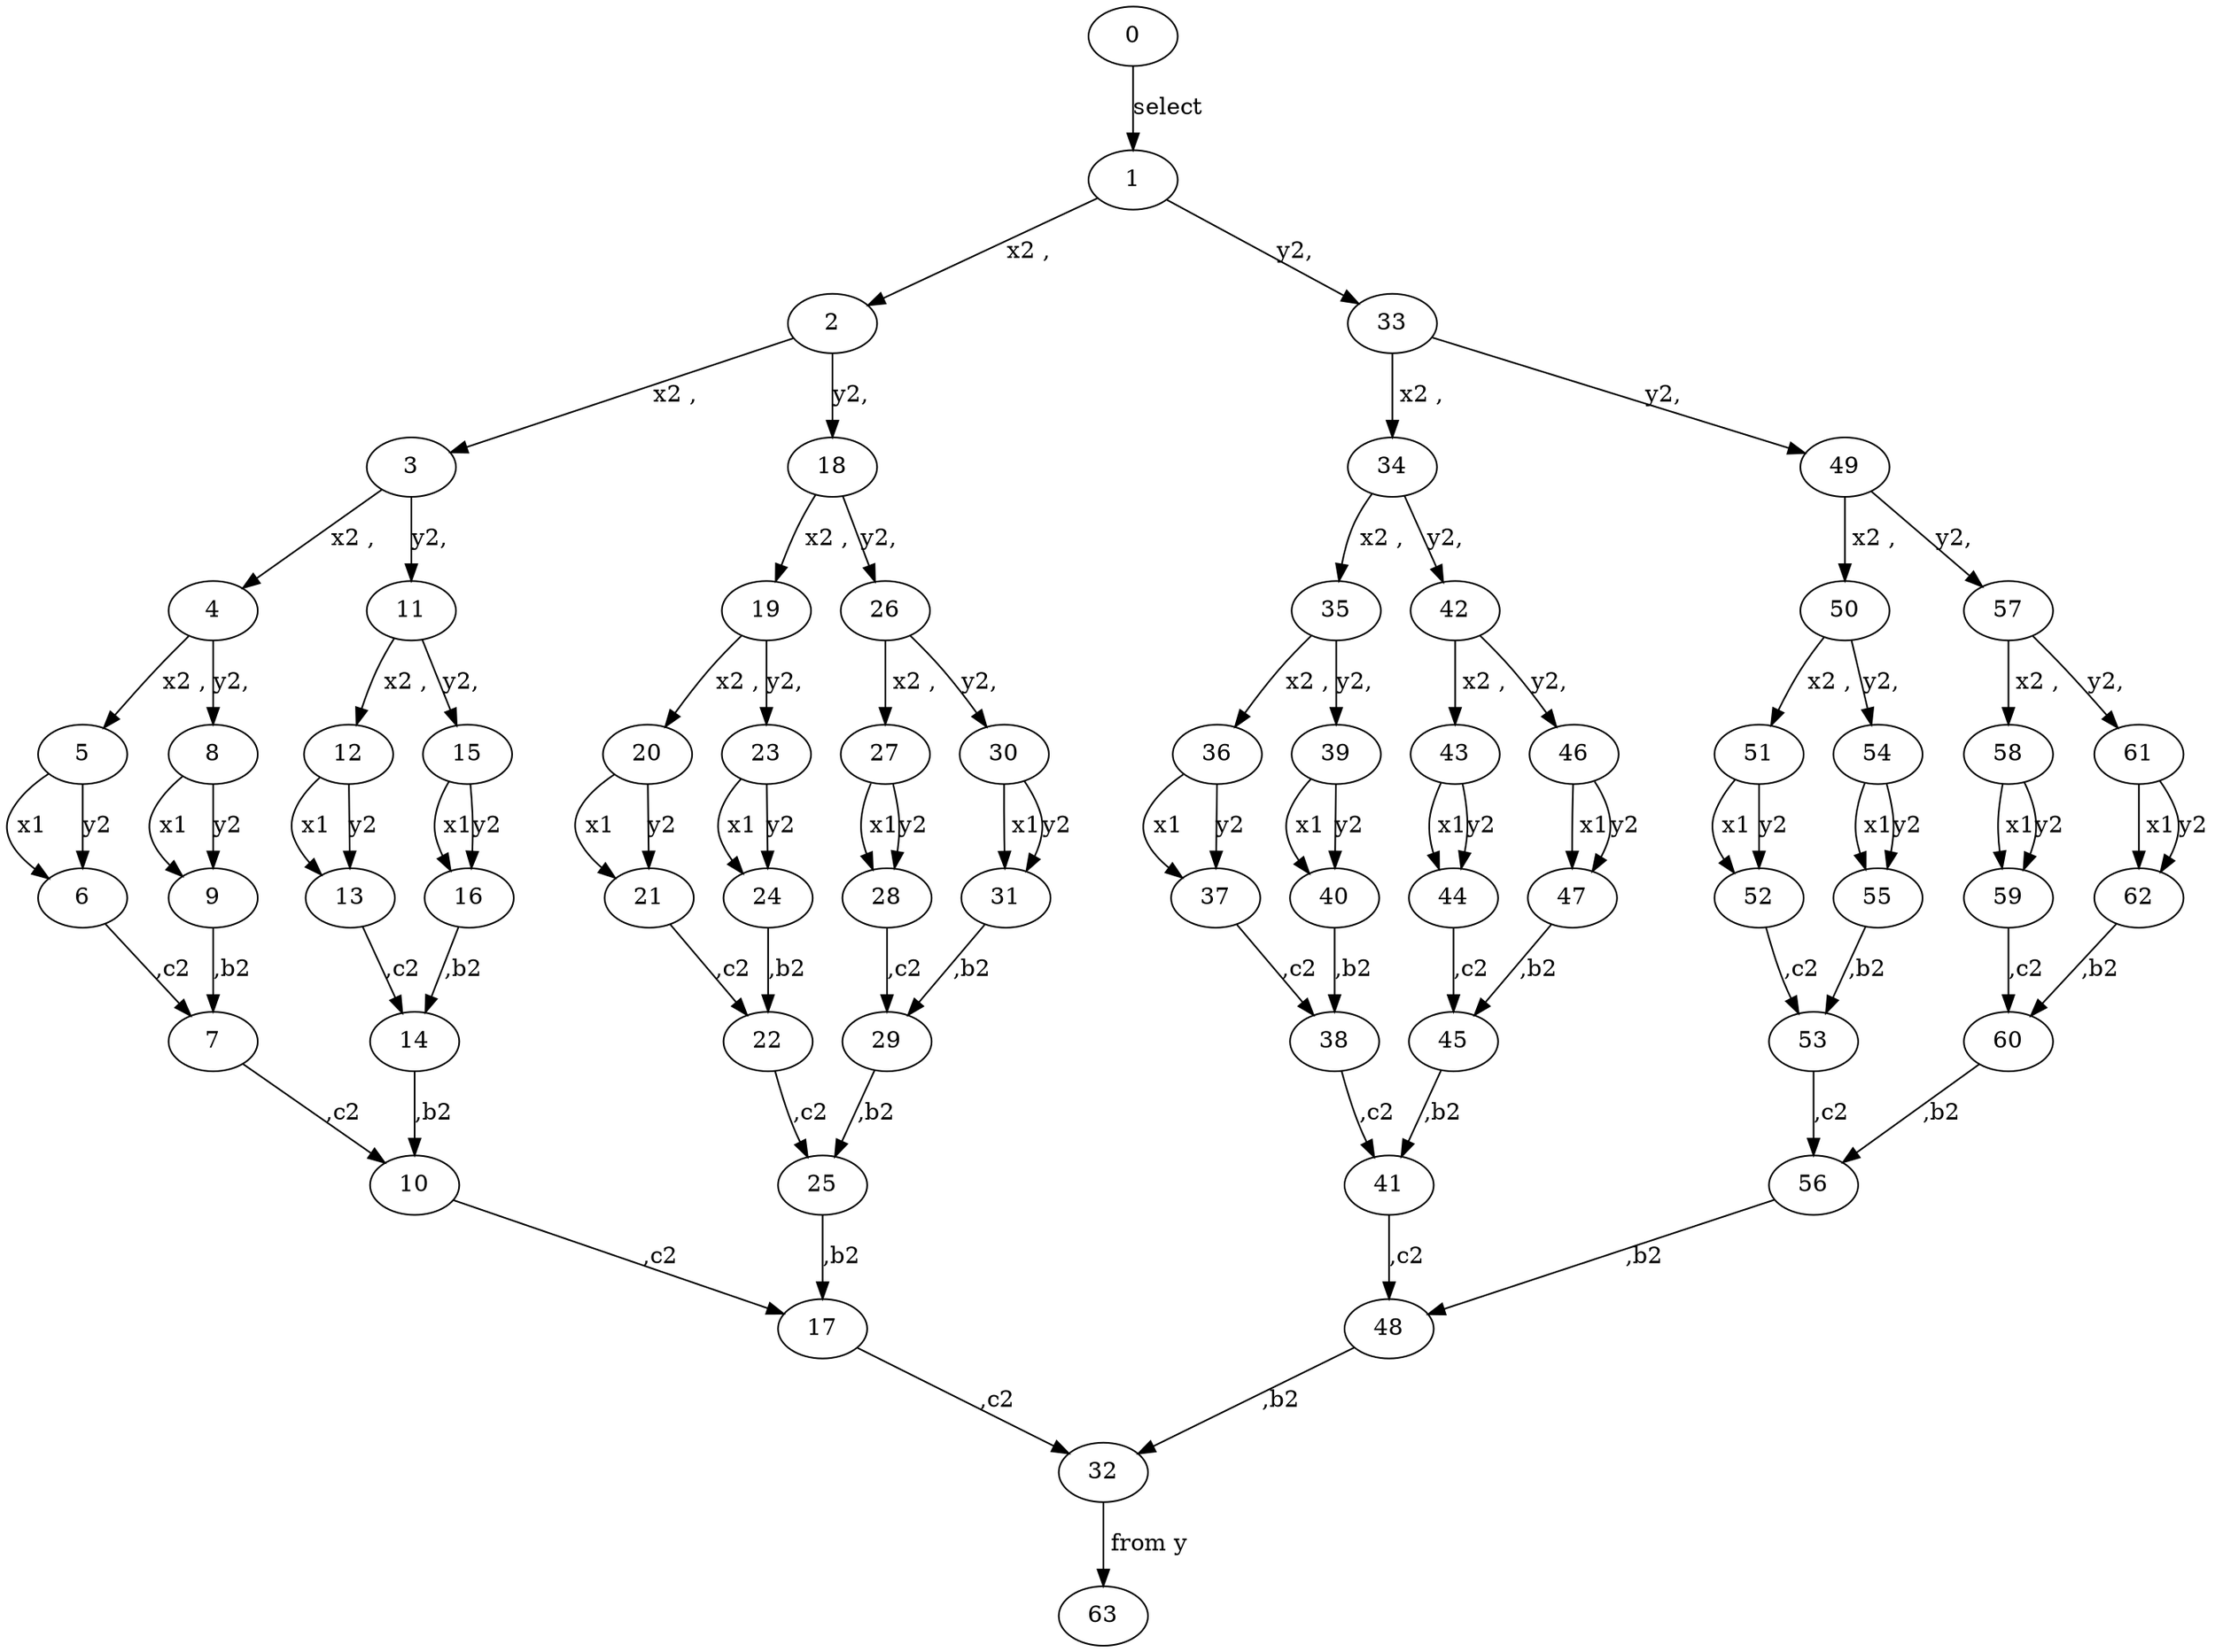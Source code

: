 digraph G {
0 ;
1 ;
2 ;
3 ;
4 ;
5 ;
6 ;
7 ;
8 ;
9 ;
10 ;
11 ;
12 ;
13 ;
14 ;
15 ;
16 ;
17 ;
18 ;
19 ;
20 ;
21 ;
22 ;
23 ;
24 ;
25 ;
26 ;
27 ;
28 ;
29 ;
30 ;
31 ;
32 ;
33 ;
34 ;
35 ;
36 ;
37 ;
38 ;
39 ;
40 ;
41 ;
42 ;
43 ;
44 ;
45 ;
46 ;
47 ;
48 ;
49 ;
50 ;
51 ;
52 ;
53 ;
54 ;
55 ;
56 ;
57 ;
58 ;
59 ;
60 ;
61 ;
62 ;
63 ;
0 -> 1 [ label="select "];
1 -> 2 [ label=" x2 ,"];
1 -> 33 [ label="y2,"];
2 -> 3 [ label=" x2 ,"];
2 -> 18 [ label="y2,"];
3 -> 4 [ label=" x2 ,"];
3 -> 11 [ label="y2,"];
4 -> 5 [ label=" x2 ,"];
4 -> 8 [ label="y2,"];
5 -> 6 [ label=" x1"];
5 -> 6 [ label="y2"];
6 -> 7 [ label=",c2"];
7 -> 10 [ label=",c2"];
8 -> 9 [ label=" x1"];
8 -> 9 [ label="y2"];
9 -> 7 [ label=",b2"];
10 -> 17 [ label=",c2"];
11 -> 12 [ label=" x2 ,"];
11 -> 15 [ label="y2,"];
12 -> 13 [ label=" x1"];
12 -> 13 [ label="y2"];
13 -> 14 [ label=",c2"];
14 -> 10 [ label=",b2"];
15 -> 16 [ label=" x1"];
15 -> 16 [ label="y2"];
16 -> 14 [ label=",b2"];
17 -> 32 [ label=",c2"];
18 -> 19 [ label=" x2 ,"];
18 -> 26 [ label="y2,"];
19 -> 20 [ label=" x2 ,"];
19 -> 23 [ label="y2,"];
20 -> 21 [ label=" x1"];
20 -> 21 [ label="y2"];
21 -> 22 [ label=",c2"];
22 -> 25 [ label=",c2"];
23 -> 24 [ label=" x1"];
23 -> 24 [ label="y2"];
24 -> 22 [ label=",b2"];
25 -> 17 [ label=",b2"];
26 -> 27 [ label=" x2 ,"];
26 -> 30 [ label="y2,"];
27 -> 28 [ label=" x1"];
27 -> 28 [ label="y2"];
28 -> 29 [ label=",c2"];
29 -> 25 [ label=",b2"];
30 -> 31 [ label=" x1"];
30 -> 31 [ label="y2"];
31 -> 29 [ label=",b2"];
32 -> 63 [ label=" from y  "];
33 -> 34 [ label=" x2 ,"];
33 -> 49 [ label="y2,"];
34 -> 35 [ label=" x2 ,"];
34 -> 42 [ label="y2,"];
35 -> 36 [ label=" x2 ,"];
35 -> 39 [ label="y2,"];
36 -> 37 [ label=" x1"];
36 -> 37 [ label="y2"];
37 -> 38 [ label=",c2"];
38 -> 41 [ label=",c2"];
39 -> 40 [ label=" x1"];
39 -> 40 [ label="y2"];
40 -> 38 [ label=",b2"];
41 -> 48 [ label=",c2"];
42 -> 43 [ label=" x2 ,"];
42 -> 46 [ label="y2,"];
43 -> 44 [ label=" x1"];
43 -> 44 [ label="y2"];
44 -> 45 [ label=",c2"];
45 -> 41 [ label=",b2"];
46 -> 47 [ label=" x1"];
46 -> 47 [ label="y2"];
47 -> 45 [ label=",b2"];
48 -> 32 [ label=",b2"];
49 -> 50 [ label=" x2 ,"];
49 -> 57 [ label="y2,"];
50 -> 51 [ label=" x2 ,"];
50 -> 54 [ label="y2,"];
51 -> 52 [ label=" x1"];
51 -> 52 [ label="y2"];
52 -> 53 [ label=",c2"];
53 -> 56 [ label=",c2"];
54 -> 55 [ label=" x1"];
54 -> 55 [ label="y2"];
55 -> 53 [ label=",b2"];
56 -> 48 [ label=",b2"];
57 -> 58 [ label=" x2 ,"];
57 -> 61 [ label="y2,"];
58 -> 59 [ label=" x1"];
58 -> 59 [ label="y2"];
59 -> 60 [ label=",c2"];
60 -> 56 [ label=",b2"];
61 -> 62 [ label=" x1"];
61 -> 62 [ label="y2"];
62 -> 60 [ label=",b2"];
}
